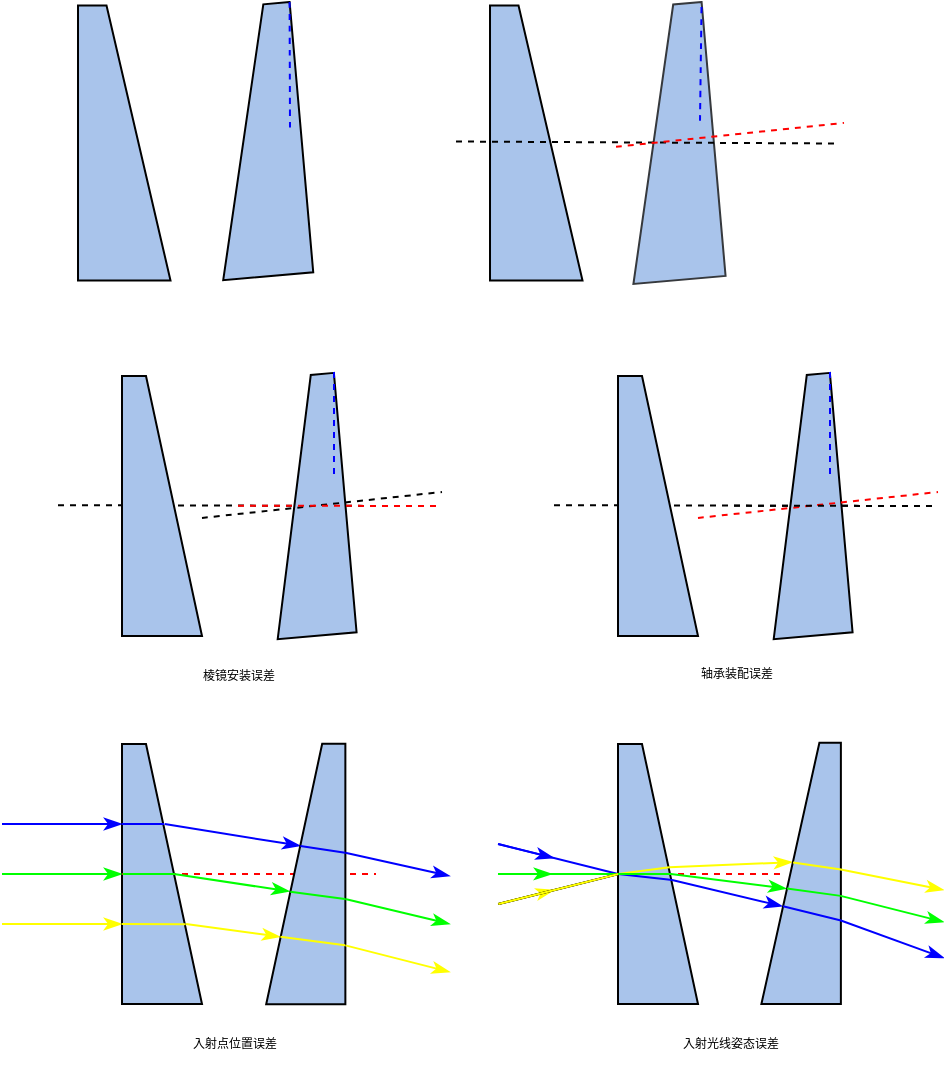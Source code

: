 <mxfile version="20.2.7" type="github">
  <diagram id="E9MvIbREFryEpwZpblNl" name="第 1 页">
    <mxGraphModel dx="833" dy="575" grid="1" gridSize="1" guides="1" tooltips="1" connect="1" arrows="1" fold="1" page="1" pageScale="1" pageWidth="827" pageHeight="1169" math="1" shadow="0">
      <root>
        <mxCell id="0" />
        <mxCell id="1" parent="0" />
        <mxCell id="FLT7gCXpaoDRiRNvlhls-1" value="" style="shape=manualInput;whiteSpace=wrap;html=1;rotation=90;size=32;rounded=0;fillColor=#A9C4EB;" parent="1" vertex="1">
          <mxGeometry x="132.38" y="186.38" width="137.5" height="46.25" as="geometry" />
        </mxCell>
        <mxCell id="FLT7gCXpaoDRiRNvlhls-7" value="" style="shape=manualInput;whiteSpace=wrap;html=1;rotation=85;size=32;flipH=0;flipV=1;rounded=0;fillColor=#A9C4EB;" parent="1" vertex="1">
          <mxGeometry x="199.36" y="185.96" width="135.68" height="45.19" as="geometry" />
        </mxCell>
        <mxCell id="FLT7gCXpaoDRiRNvlhls-10" value="" style="endArrow=none;dashed=1;html=1;rounded=0;" parent="1" edge="1">
          <mxGeometry width="50" height="50" relative="1" as="geometry">
            <mxPoint x="168" y="390.58" as="sourcePoint" />
            <mxPoint x="345" y="391" as="targetPoint" />
          </mxGeometry>
        </mxCell>
        <mxCell id="FLT7gCXpaoDRiRNvlhls-18" value="" style="shape=image;html=1;verticalAlign=top;verticalLabelPosition=bottom;labelBackgroundColor=#ffffff;imageAspect=0;aspect=fixed;image=https://cdn2.iconfinder.com/data/icons/font-awesome/1792/rotate-left-128.png;rounded=0;imageBackground=none;imageBorder=none;fontColor=#000000;perimeterSpacing=0;noLabel=0;direction=east;metaEdit=0;backgroundOutline=0;" parent="1" vertex="1">
          <mxGeometry x="324" y="379.19" width="23.63" height="23.63" as="geometry" />
        </mxCell>
        <mxCell id="FLT7gCXpaoDRiRNvlhls-21" value="" style="shape=manualInput;whiteSpace=wrap;html=1;rotation=90;size=32;rounded=0;fillColor=#A9C4EB;" parent="1" vertex="1">
          <mxGeometry x="338.38" y="186.38" width="137.5" height="46.25" as="geometry" />
        </mxCell>
        <mxCell id="FLT7gCXpaoDRiRNvlhls-22" value="" style="shape=manualInput;whiteSpace=wrap;html=1;rotation=85;size=32;flipH=0;flipV=1;rounded=0;fillColor=#A9C4EB;strokeColor=#36393d;" parent="1" vertex="1">
          <mxGeometry x="404" y="186.38" width="137.5" height="46.25" as="geometry" />
        </mxCell>
        <mxCell id="FLT7gCXpaoDRiRNvlhls-23" value="" style="endArrow=none;dashed=1;html=1;rounded=0;" parent="1" edge="1">
          <mxGeometry width="50" height="50" relative="1" as="geometry">
            <mxPoint x="367" y="208.75" as="sourcePoint" />
            <mxPoint x="558" y="209.75" as="targetPoint" />
          </mxGeometry>
        </mxCell>
        <mxCell id="FLT7gCXpaoDRiRNvlhls-24" value="" style="shape=image;html=1;verticalAlign=top;verticalLabelPosition=bottom;labelBackgroundColor=#ffffff;imageAspect=0;aspect=fixed;image=https://cdn2.iconfinder.com/data/icons/font-awesome/1792/rotate-left-128.png;rounded=0;rotation=-5;" parent="1" vertex="1">
          <mxGeometry x="523" y="189.38" width="23.63" height="23.63" as="geometry" />
        </mxCell>
        <mxCell id="FLT7gCXpaoDRiRNvlhls-26" value="" style="endArrow=none;dashed=1;html=1;rounded=0;fontSize=12;startSize=14;endSize=14;curved=1;fillColor=#f8cecc;strokeColor=#FF0000;" parent="1" edge="1">
          <mxGeometry width="50" height="50" relative="1" as="geometry">
            <mxPoint x="447" y="211.38" as="sourcePoint" />
            <mxPoint x="561" y="199.433" as="targetPoint" />
          </mxGeometry>
        </mxCell>
        <mxCell id="FLT7gCXpaoDRiRNvlhls-28" value="" style="endArrow=none;dashed=1;html=1;rounded=0;fontSize=12;startSize=14;endSize=14;curved=1;entryX=0;entryY=0;entryDx=0;entryDy=0;strokeColor=#0000FF;" parent="1" target="FLT7gCXpaoDRiRNvlhls-7" edge="1">
          <mxGeometry width="50" height="50" relative="1" as="geometry">
            <mxPoint x="284" y="201.75" as="sourcePoint" />
            <mxPoint x="283" y="138.75" as="targetPoint" />
          </mxGeometry>
        </mxCell>
        <mxCell id="FLT7gCXpaoDRiRNvlhls-29" value="" style="endArrow=none;dashed=1;html=1;rounded=0;fontSize=12;startSize=14;endSize=14;curved=1;entryX=0;entryY=0;entryDx=0;entryDy=0;strokeColor=#0000FF;" parent="1" target="FLT7gCXpaoDRiRNvlhls-22" edge="1">
          <mxGeometry width="50" height="50" relative="1" as="geometry">
            <mxPoint x="489" y="198.38" as="sourcePoint" />
            <mxPoint x="490" y="139.38" as="targetPoint" />
          </mxGeometry>
        </mxCell>
        <mxCell id="FLT7gCXpaoDRiRNvlhls-52" value="" style="shape=manualInput;whiteSpace=wrap;html=1;rotation=90;size=28;rounded=0;fillColor=#A9C4EB;" parent="1" vertex="1">
          <mxGeometry x="155" y="555" width="130" height="40" as="geometry" />
        </mxCell>
        <mxCell id="FLT7gCXpaoDRiRNvlhls-71" value="" style="endArrow=none;dashed=1;html=1;rounded=0;strokeColor=#FF0000;" parent="1" edge="1">
          <mxGeometry width="50" height="50" relative="1" as="geometry">
            <mxPoint x="140" y="575" as="sourcePoint" />
            <mxPoint x="327" y="575" as="targetPoint" />
          </mxGeometry>
        </mxCell>
        <mxCell id="FLT7gCXpaoDRiRNvlhls-54" value="" style="endArrow=classicThin;html=1;rounded=0;fontFamily=微软雅黑;fontSize=6;fontColor=#000000;startSize=14;endSize=6;strokeColor=#00FF00;curved=1;entryX=0.5;entryY=1;entryDx=0;entryDy=0;endFill=1;" parent="1" target="FLT7gCXpaoDRiRNvlhls-52" edge="1">
          <mxGeometry width="50" height="50" relative="1" as="geometry">
            <mxPoint x="140" y="575" as="sourcePoint" />
            <mxPoint x="320" y="510" as="targetPoint" />
          </mxGeometry>
        </mxCell>
        <mxCell id="FLT7gCXpaoDRiRNvlhls-56" value="" style="endArrow=classicThin;html=1;rounded=0;fontFamily=微软雅黑;fontSize=6;fontColor=#000000;startSize=14;endSize=6;strokeColor=#0000FF;curved=1;entryX=0.5;entryY=1;entryDx=0;entryDy=0;endFill=1;" parent="1" edge="1">
          <mxGeometry width="50" height="50" relative="1" as="geometry">
            <mxPoint x="140" y="550" as="sourcePoint" />
            <mxPoint x="200" y="550" as="targetPoint" />
          </mxGeometry>
        </mxCell>
        <mxCell id="FLT7gCXpaoDRiRNvlhls-57" value="" style="endArrow=classicThin;html=1;rounded=0;fontFamily=微软雅黑;fontSize=6;fontColor=#000000;startSize=14;endSize=6;strokeColor=#FFFF00;curved=1;entryX=0.5;entryY=1;entryDx=0;entryDy=0;endFill=1;" parent="1" edge="1">
          <mxGeometry width="50" height="50" relative="1" as="geometry">
            <mxPoint x="140" y="600" as="sourcePoint" />
            <mxPoint x="200" y="600" as="targetPoint" />
          </mxGeometry>
        </mxCell>
        <mxCell id="FLT7gCXpaoDRiRNvlhls-66" value="" style="shape=manualInput;whiteSpace=wrap;html=1;rotation=90;size=28;rounded=0;fillColor=#A9C4EB;" parent="1" vertex="1">
          <mxGeometry x="403" y="555" width="130" height="40" as="geometry" />
        </mxCell>
        <mxCell id="FLT7gCXpaoDRiRNvlhls-72" value="" style="endArrow=classicThin;html=1;rounded=0;fontFamily=微软雅黑;fontSize=6;fontColor=#000000;startSize=14;endSize=6;strokeColor=#0000FF;curved=1;endFill=1;" parent="1" edge="1">
          <mxGeometry width="50" height="50" relative="1" as="geometry">
            <mxPoint x="388.1" y="560" as="sourcePoint" />
            <mxPoint x="416" y="567" as="targetPoint" />
          </mxGeometry>
        </mxCell>
        <mxCell id="FLT7gCXpaoDRiRNvlhls-73" value="" style="endArrow=none;html=1;rounded=0;fontFamily=微软雅黑;fontSize=6;fontColor=#000000;startSize=14;endSize=6;strokeColor=#0000FF;curved=1;exitX=0.5;exitY=1;exitDx=0;exitDy=0;" parent="1" source="FLT7gCXpaoDRiRNvlhls-66" edge="1">
          <mxGeometry width="50" height="50" relative="1" as="geometry">
            <mxPoint x="408" y="620" as="sourcePoint" />
            <mxPoint x="388" y="560" as="targetPoint" />
          </mxGeometry>
        </mxCell>
        <mxCell id="FLT7gCXpaoDRiRNvlhls-74" value="" style="endArrow=classicThin;html=1;rounded=0;fontFamily=微软雅黑;fontSize=6;fontColor=#000000;startSize=14;endSize=6;strokeColor=#FFFF00;curved=1;endFill=1;" parent="1" edge="1">
          <mxGeometry width="50" height="50" relative="1" as="geometry">
            <mxPoint x="388" y="590" as="sourcePoint" />
            <mxPoint x="416" y="583" as="targetPoint" />
          </mxGeometry>
        </mxCell>
        <mxCell id="FLT7gCXpaoDRiRNvlhls-75" value="" style="endArrow=none;html=1;rounded=0;fontFamily=微软雅黑;fontSize=6;fontColor=#000000;startSize=14;endSize=6;strokeColor=#000000;curved=1;exitX=0.5;exitY=1;exitDx=0;exitDy=0;" parent="1" edge="1">
          <mxGeometry width="50" height="50" relative="1" as="geometry">
            <mxPoint x="448.2" y="575.0" as="sourcePoint" />
            <mxPoint x="388.2" y="590" as="targetPoint" />
          </mxGeometry>
        </mxCell>
        <mxCell id="FLT7gCXpaoDRiRNvlhls-78" value="" style="endArrow=none;dashed=1;html=1;rounded=0;strokeColor=#FF0000;" parent="1" edge="1">
          <mxGeometry width="50" height="50" relative="1" as="geometry">
            <mxPoint x="388" y="574.94" as="sourcePoint" />
            <mxPoint x="531" y="575" as="targetPoint" />
          </mxGeometry>
        </mxCell>
        <mxCell id="FLT7gCXpaoDRiRNvlhls-76" value="" style="endArrow=none;html=1;rounded=0;fontFamily=微软雅黑;fontSize=6;fontColor=#000000;startSize=14;endSize=6;strokeColor=#00FF00;curved=1;exitX=0.5;exitY=1;exitDx=0;exitDy=0;" parent="1" source="FLT7gCXpaoDRiRNvlhls-66" edge="1">
          <mxGeometry width="50" height="50" relative="1" as="geometry">
            <mxPoint x="458" y="585" as="sourcePoint" />
            <mxPoint x="388" y="575" as="targetPoint" />
          </mxGeometry>
        </mxCell>
        <mxCell id="FLT7gCXpaoDRiRNvlhls-77" value="" style="endArrow=classicThin;html=1;rounded=0;fontFamily=微软雅黑;fontSize=6;fontColor=#000000;startSize=14;endSize=6;strokeColor=#00FF00;curved=1;endFill=1;" parent="1" edge="1">
          <mxGeometry width="50" height="50" relative="1" as="geometry">
            <mxPoint x="389.88" y="574.94" as="sourcePoint" />
            <mxPoint x="415" y="575" as="targetPoint" />
          </mxGeometry>
        </mxCell>
        <mxCell id="FLT7gCXpaoDRiRNvlhls-79" value="" style="endArrow=none;html=1;rounded=0;fontFamily=微软雅黑;fontSize=6;fontColor=#000000;startSize=14;endSize=6;strokeColor=#000000;curved=1;exitX=0.5;exitY=1;exitDx=0;exitDy=0;" parent="1" edge="1">
          <mxGeometry width="50" height="50" relative="1" as="geometry">
            <mxPoint x="448.2" y="575.0" as="sourcePoint" />
            <mxPoint x="388.2" y="590" as="targetPoint" />
          </mxGeometry>
        </mxCell>
        <mxCell id="FLT7gCXpaoDRiRNvlhls-80" value="" style="endArrow=none;html=1;rounded=0;fontFamily=微软雅黑;fontSize=6;fontColor=#000000;startSize=14;endSize=6;strokeColor=#FFFF00;curved=1;exitX=0.5;exitY=1;exitDx=0;exitDy=0;" parent="1" edge="1">
          <mxGeometry width="50" height="50" relative="1" as="geometry">
            <mxPoint x="448.2" y="575.0" as="sourcePoint" />
            <mxPoint x="388.2" y="590" as="targetPoint" />
          </mxGeometry>
        </mxCell>
        <mxCell id="FLT7gCXpaoDRiRNvlhls-81" value="" style="endArrow=none;html=1;rounded=0;fontFamily=微软雅黑;fontSize=6;fontColor=#000000;startSize=14;endSize=6;strokeColor=#FFFF00;curved=1;exitX=0.5;exitY=1;exitDx=0;exitDy=0;entryX=0.474;entryY=0.356;entryDx=0;entryDy=0;entryPerimeter=0;" parent="1" source="FLT7gCXpaoDRiRNvlhls-66" target="FLT7gCXpaoDRiRNvlhls-66" edge="1">
          <mxGeometry width="50" height="50" relative="1" as="geometry">
            <mxPoint x="485" y="582" as="sourcePoint" />
            <mxPoint x="504" y="558" as="targetPoint" />
          </mxGeometry>
        </mxCell>
        <mxCell id="FLT7gCXpaoDRiRNvlhls-82" value="" style="endArrow=none;html=1;rounded=0;fontFamily=微软雅黑;fontSize=6;fontColor=#000000;startSize=14;endSize=6;strokeColor=#0000FF;curved=1;exitX=0.523;exitY=0.318;exitDx=0;exitDy=0;entryX=0.5;entryY=1;entryDx=0;entryDy=0;exitPerimeter=0;" parent="1" source="FLT7gCXpaoDRiRNvlhls-66" target="FLT7gCXpaoDRiRNvlhls-66" edge="1">
          <mxGeometry width="50" height="50" relative="1" as="geometry">
            <mxPoint x="473.76" y="579.0" as="sourcePoint" />
            <mxPoint x="448.0" y="575.62" as="targetPoint" />
          </mxGeometry>
        </mxCell>
        <mxCell id="FLT7gCXpaoDRiRNvlhls-86" value="" style="endArrow=none;html=1;rounded=0;fontFamily=微软雅黑;fontSize=6;fontColor=#000000;startSize=14;endSize=6;strokeColor=#00FF00;curved=1;" parent="1" edge="1">
          <mxGeometry width="50" height="50" relative="1" as="geometry">
            <mxPoint x="448" y="574.98" as="sourcePoint" />
            <mxPoint x="475" y="574.98" as="targetPoint" />
          </mxGeometry>
        </mxCell>
        <mxCell id="FLT7gCXpaoDRiRNvlhls-87" value="" style="endArrow=classicThin;html=1;rounded=0;fontFamily=微软雅黑;fontSize=6;fontColor=#000000;startSize=6;endSize=6;strokeColor=#FFFF00;curved=1;exitX=0.474;exitY=0.356;exitDx=0;exitDy=0;exitPerimeter=0;endFill=1;entryX=0.457;entryY=0.387;entryDx=0;entryDy=0;entryPerimeter=0;" parent="1" source="FLT7gCXpaoDRiRNvlhls-66" edge="1" target="EjsXjk1iRoXSMkVuqYEu-23">
          <mxGeometry width="50" height="50" relative="1" as="geometry">
            <mxPoint x="474" y="571" as="sourcePoint" />
            <mxPoint x="514" y="570" as="targetPoint" />
          </mxGeometry>
        </mxCell>
        <mxCell id="FLT7gCXpaoDRiRNvlhls-88" value="" style="endArrow=classicThin;html=1;rounded=0;fontFamily=微软雅黑;fontSize=6;fontColor=#000000;startSize=6;endSize=6;strokeColor=#00FF00;curved=1;exitX=0.5;exitY=0.339;exitDx=0;exitDy=0;exitPerimeter=0;endFill=1;entryX=0.558;entryY=0.316;entryDx=0;entryDy=0;entryPerimeter=0;" parent="1" source="FLT7gCXpaoDRiRNvlhls-66" edge="1" target="EjsXjk1iRoXSMkVuqYEu-23">
          <mxGeometry width="50" height="50" relative="1" as="geometry">
            <mxPoint x="477" y="579" as="sourcePoint" />
            <mxPoint x="514" y="580" as="targetPoint" />
          </mxGeometry>
        </mxCell>
        <mxCell id="FLT7gCXpaoDRiRNvlhls-89" value="" style="endArrow=none;html=1;rounded=0;fontFamily=微软雅黑;fontSize=6;fontColor=#000000;startSize=6;endSize=6;strokeColor=#0000FF;curved=1;entryX=0.523;entryY=0.324;entryDx=0;entryDy=0;entryPerimeter=0;startArrow=classicThin;startFill=1;exitX=0.626;exitY=0.266;exitDx=0;exitDy=0;exitPerimeter=0;" parent="1" target="FLT7gCXpaoDRiRNvlhls-66" edge="1" source="EjsXjk1iRoXSMkVuqYEu-23">
          <mxGeometry width="50" height="50" relative="1" as="geometry">
            <mxPoint x="513" y="587" as="sourcePoint" />
            <mxPoint x="475" y="578" as="targetPoint" />
          </mxGeometry>
        </mxCell>
        <mxCell id="EjsXjk1iRoXSMkVuqYEu-2" value="" style="endArrow=none;html=1;startSize=6;strokeColor=#0000FF;rounded=0;" edge="1" parent="1">
          <mxGeometry width="50" height="50" relative="1" as="geometry">
            <mxPoint x="200" y="550" as="sourcePoint" />
            <mxPoint x="221" y="550" as="targetPoint" />
          </mxGeometry>
        </mxCell>
        <mxCell id="EjsXjk1iRoXSMkVuqYEu-3" value="" style="endArrow=none;html=1;startSize=6;strokeColor=#00FF00;rounded=0;" edge="1" parent="1">
          <mxGeometry width="50" height="50" relative="1" as="geometry">
            <mxPoint x="200.36" y="574.99" as="sourcePoint" />
            <mxPoint x="226" y="575" as="targetPoint" />
          </mxGeometry>
        </mxCell>
        <mxCell id="EjsXjk1iRoXSMkVuqYEu-4" value="" style="endArrow=none;html=1;startSize=6;strokeColor=#FFFF00;rounded=0;entryX=0.693;entryY=0.205;entryDx=0;entryDy=0;entryPerimeter=0;" edge="1" parent="1" target="FLT7gCXpaoDRiRNvlhls-52">
          <mxGeometry width="50" height="50" relative="1" as="geometry">
            <mxPoint x="200" y="600" as="sourcePoint" />
            <mxPoint x="225.64" y="600.01" as="targetPoint" />
          </mxGeometry>
        </mxCell>
        <mxCell id="EjsXjk1iRoXSMkVuqYEu-6" value="" style="endArrow=classicThin;html=1;rounded=0;fontFamily=微软雅黑;fontSize=6;fontColor=#000000;startSize=6;endSize=6;strokeColor=#0000FF;curved=1;exitX=0.5;exitY=0.339;exitDx=0;exitDy=0;exitPerimeter=0;endFill=1;entryX=0.392;entryY=0.433;entryDx=0;entryDy=0;entryPerimeter=0;" edge="1" parent="1" target="EjsXjk1iRoXSMkVuqYEu-11">
          <mxGeometry width="50" height="50" relative="1" as="geometry">
            <mxPoint x="221.36" y="550" as="sourcePoint" />
            <mxPoint x="260.92" y="555" as="targetPoint" />
          </mxGeometry>
        </mxCell>
        <mxCell id="EjsXjk1iRoXSMkVuqYEu-7" value="" style="endArrow=classicThin;html=1;rounded=0;fontFamily=微软雅黑;fontSize=6;fontColor=#000000;startSize=6;endSize=6;strokeColor=#00FF00;curved=1;exitX=0.5;exitY=0.339;exitDx=0;exitDy=0;exitPerimeter=0;endFill=1;entryX=0.567;entryY=0.296;entryDx=0;entryDy=0;entryPerimeter=0;" edge="1" parent="1" target="EjsXjk1iRoXSMkVuqYEu-11">
          <mxGeometry width="50" height="50" relative="1" as="geometry">
            <mxPoint x="226.0" y="575" as="sourcePoint" />
            <mxPoint x="265.56" y="580" as="targetPoint" />
          </mxGeometry>
        </mxCell>
        <mxCell id="EjsXjk1iRoXSMkVuqYEu-8" value="" style="endArrow=classicThin;html=1;rounded=0;fontFamily=微软雅黑;fontSize=6;fontColor=#000000;startSize=6;endSize=6;strokeColor=#FFFF00;curved=1;exitX=0.5;exitY=0.339;exitDx=0;exitDy=0;exitPerimeter=0;endFill=1;entryX=0.741;entryY=0.177;entryDx=0;entryDy=0;entryPerimeter=0;" edge="1" parent="1" target="EjsXjk1iRoXSMkVuqYEu-11">
          <mxGeometry width="50" height="50" relative="1" as="geometry">
            <mxPoint x="232.0" y="600" as="sourcePoint" />
            <mxPoint x="271.56" y="605" as="targetPoint" />
          </mxGeometry>
        </mxCell>
        <mxCell id="EjsXjk1iRoXSMkVuqYEu-9" value="入射点位置误差" style="text;html=1;resizable=0;autosize=1;align=center;verticalAlign=middle;points=[];fillColor=none;strokeColor=none;rounded=0;fontSize=6;fontColor=#000000;fontFamily=微软雅黑;" vertex="1" parent="1">
          <mxGeometry x="204.13" y="646" width="103" height="27" as="geometry" />
        </mxCell>
        <mxCell id="EjsXjk1iRoXSMkVuqYEu-10" value="入射光线姿态误差" style="text;html=1;resizable=0;autosize=1;align=center;verticalAlign=middle;points=[];fillColor=none;strokeColor=none;rounded=0;fontSize=6;fontColor=#000000;fontFamily=微软雅黑;" vertex="1" parent="1">
          <mxGeometry x="446" y="646" width="115" height="27" as="geometry" />
        </mxCell>
        <mxCell id="EjsXjk1iRoXSMkVuqYEu-11" value="" style="shape=manualInput;whiteSpace=wrap;html=1;rotation=90;size=28;flipH=0;flipV=1;rounded=0;fillColor=#A9C4EB;" vertex="1" parent="1">
          <mxGeometry x="226.8" y="555.21" width="130.18" height="39.59" as="geometry" />
        </mxCell>
        <mxCell id="EjsXjk1iRoXSMkVuqYEu-12" value="" style="endArrow=none;html=1;startSize=6;strokeColor=#0000FF;rounded=0;exitX=0.392;exitY=0.432;exitDx=0;exitDy=0;exitPerimeter=0;entryX=0.418;entryY=0.997;entryDx=0;entryDy=0;entryPerimeter=0;" edge="1" parent="1" source="EjsXjk1iRoXSMkVuqYEu-11" target="EjsXjk1iRoXSMkVuqYEu-11">
          <mxGeometry width="50" height="50" relative="1" as="geometry">
            <mxPoint x="284" y="558" as="sourcePoint" />
            <mxPoint x="309" y="562" as="targetPoint" />
          </mxGeometry>
        </mxCell>
        <mxCell id="EjsXjk1iRoXSMkVuqYEu-13" value="" style="endArrow=none;html=1;startSize=6;strokeColor=#00FF00;rounded=0;exitX=0.568;exitY=0.304;exitDx=0;exitDy=0;exitPerimeter=0;entryX=0.596;entryY=0.994;entryDx=0;entryDy=0;entryPerimeter=0;" edge="1" parent="1" source="EjsXjk1iRoXSMkVuqYEu-11" target="EjsXjk1iRoXSMkVuqYEu-11">
          <mxGeometry width="50" height="50" relative="1" as="geometry">
            <mxPoint x="277.997" y="581.002" as="sourcePoint" />
            <mxPoint x="303.529" y="584.529" as="targetPoint" />
          </mxGeometry>
        </mxCell>
        <mxCell id="EjsXjk1iRoXSMkVuqYEu-14" value="" style="endArrow=none;html=1;startSize=6;strokeColor=#FFFF00;rounded=0;exitX=0.741;exitY=0.18;exitDx=0;exitDy=0;exitPerimeter=0;entryX=0.774;entryY=0.996;entryDx=0;entryDy=0;entryPerimeter=0;" edge="1" parent="1" source="EjsXjk1iRoXSMkVuqYEu-11" target="EjsXjk1iRoXSMkVuqYEu-11">
          <mxGeometry width="50" height="50" relative="1" as="geometry">
            <mxPoint x="272.003" y="605.001" as="sourcePoint" />
            <mxPoint x="303.184" y="608.8" as="targetPoint" />
          </mxGeometry>
        </mxCell>
        <mxCell id="EjsXjk1iRoXSMkVuqYEu-17" value="" style="endArrow=classicThin;html=1;rounded=0;fontFamily=微软雅黑;fontSize=6;fontColor=#000000;startSize=6;endSize=6;strokeColor=#0000FF;curved=1;exitX=0.418;exitY=1;exitDx=0;exitDy=0;exitPerimeter=0;endFill=1;" edge="1" parent="1" source="EjsXjk1iRoXSMkVuqYEu-11">
          <mxGeometry width="50" height="50" relative="1" as="geometry">
            <mxPoint x="309.0" y="561" as="sourcePoint" />
            <mxPoint x="364" y="576" as="targetPoint" />
          </mxGeometry>
        </mxCell>
        <mxCell id="EjsXjk1iRoXSMkVuqYEu-19" value="" style="endArrow=classicThin;html=1;rounded=0;fontFamily=微软雅黑;fontSize=6;fontColor=#000000;startSize=6;endSize=6;strokeColor=#00FF00;curved=1;exitX=0.596;exitY=0.999;exitDx=0;exitDy=0;exitPerimeter=0;endFill=1;" edge="1" parent="1" source="EjsXjk1iRoXSMkVuqYEu-11">
          <mxGeometry width="50" height="50" relative="1" as="geometry">
            <mxPoint x="308.995" y="584.999" as="sourcePoint" />
            <mxPoint x="364" y="600" as="targetPoint" />
          </mxGeometry>
        </mxCell>
        <mxCell id="EjsXjk1iRoXSMkVuqYEu-22" value="" style="endArrow=classicThin;html=1;rounded=0;fontFamily=微软雅黑;fontSize=6;fontColor=#000000;startSize=6;endSize=6;strokeColor=#FFFF00;curved=1;exitX=0.774;exitY=1;exitDx=0;exitDy=0;exitPerimeter=0;endFill=1;" edge="1" parent="1" source="EjsXjk1iRoXSMkVuqYEu-11">
          <mxGeometry width="50" height="50" relative="1" as="geometry">
            <mxPoint x="309.0" y="610.0" as="sourcePoint" />
            <mxPoint x="364" y="624" as="targetPoint" />
          </mxGeometry>
        </mxCell>
        <mxCell id="EjsXjk1iRoXSMkVuqYEu-23" value="" style="shape=manualInput;whiteSpace=wrap;html=1;rotation=90;size=29;flipH=0;flipV=1;rounded=0;fillColor=#A9C4EB;" vertex="1" parent="1">
          <mxGeometry x="474.23" y="554.83" width="130.68" height="39.74" as="geometry" />
        </mxCell>
        <mxCell id="EjsXjk1iRoXSMkVuqYEu-24" value="" style="endArrow=none;html=1;startSize=6;strokeColor=#FFFF00;rounded=0;exitX=0.458;exitY=0.398;exitDx=0;exitDy=0;exitPerimeter=0;entryX=0.485;entryY=1.002;entryDx=0;entryDy=0;entryPerimeter=0;" edge="1" parent="1" source="EjsXjk1iRoXSMkVuqYEu-23" target="EjsXjk1iRoXSMkVuqYEu-23">
          <mxGeometry width="50" height="50" relative="1" as="geometry">
            <mxPoint x="534.998" y="568.996" as="sourcePoint" />
            <mxPoint x="557.366" y="572.38" as="targetPoint" />
          </mxGeometry>
        </mxCell>
        <mxCell id="EjsXjk1iRoXSMkVuqYEu-27" value="" style="endArrow=none;html=1;startSize=6;strokeColor=#00FF00;rounded=0;entryX=0.586;entryY=0.998;entryDx=0;entryDy=0;entryPerimeter=0;exitX=0.558;exitY=0.321;exitDx=0;exitDy=0;exitPerimeter=0;" edge="1" parent="1" source="EjsXjk1iRoXSMkVuqYEu-23" target="EjsXjk1iRoXSMkVuqYEu-23">
          <mxGeometry width="50" height="50" relative="1" as="geometry">
            <mxPoint x="532" y="582" as="sourcePoint" />
            <mxPoint x="555.999" y="585.53" as="targetPoint" />
          </mxGeometry>
        </mxCell>
        <mxCell id="EjsXjk1iRoXSMkVuqYEu-28" value="" style="endArrow=none;html=1;startSize=6;strokeColor=#0000FF;rounded=0;exitX=0.626;exitY=0.272;exitDx=0;exitDy=0;exitPerimeter=0;entryX=0.68;entryY=1.001;entryDx=0;entryDy=0;entryPerimeter=0;" edge="1" parent="1" source="EjsXjk1iRoXSMkVuqYEu-23" target="EjsXjk1iRoXSMkVuqYEu-23">
          <mxGeometry width="50" height="50" relative="1" as="geometry">
            <mxPoint x="530.997" y="591.139" as="sourcePoint" />
            <mxPoint x="559" y="598" as="targetPoint" />
          </mxGeometry>
        </mxCell>
        <mxCell id="EjsXjk1iRoXSMkVuqYEu-29" value="" style="endArrow=classicThin;html=1;rounded=0;fontFamily=微软雅黑;fontSize=6;fontColor=#000000;startSize=6;endSize=6;strokeColor=#0000FF;curved=1;endFill=1;exitX=0.68;exitY=1;exitDx=0;exitDy=0;exitPerimeter=0;" edge="1" parent="1" source="EjsXjk1iRoXSMkVuqYEu-23">
          <mxGeometry width="50" height="50" relative="1" as="geometry">
            <mxPoint x="559" y="598" as="sourcePoint" />
            <mxPoint x="611" y="617" as="targetPoint" />
          </mxGeometry>
        </mxCell>
        <mxCell id="EjsXjk1iRoXSMkVuqYEu-30" value="" style="endArrow=classicThin;html=1;rounded=0;fontFamily=微软雅黑;fontSize=6;fontColor=#000000;startSize=6;endSize=6;strokeColor=#00FF00;curved=1;endFill=1;exitX=0.586;exitY=0.997;exitDx=0;exitDy=0;exitPerimeter=0;" edge="1" parent="1" source="EjsXjk1iRoXSMkVuqYEu-23">
          <mxGeometry width="50" height="50" relative="1" as="geometry">
            <mxPoint x="559" y="586" as="sourcePoint" />
            <mxPoint x="611" y="599" as="targetPoint" />
          </mxGeometry>
        </mxCell>
        <mxCell id="EjsXjk1iRoXSMkVuqYEu-31" value="" style="endArrow=classicThin;html=1;rounded=0;fontFamily=微软雅黑;fontSize=6;fontColor=#000000;startSize=6;endSize=6;strokeColor=#FFFF00;curved=1;exitX=0.485;exitY=0.999;exitDx=0;exitDy=0;exitPerimeter=0;endFill=1;" edge="1" parent="1" source="EjsXjk1iRoXSMkVuqYEu-23">
          <mxGeometry width="50" height="50" relative="1" as="geometry">
            <mxPoint x="559.005" y="573.004" as="sourcePoint" />
            <mxPoint x="611" y="583" as="targetPoint" />
          </mxGeometry>
        </mxCell>
        <mxCell id="EjsXjk1iRoXSMkVuqYEu-32" value="" style="shape=manualInput;whiteSpace=wrap;html=1;rotation=90;size=28;rounded=0;fillColor=#A9C4EB;" vertex="1" parent="1">
          <mxGeometry x="155" y="371" width="130" height="40" as="geometry" />
        </mxCell>
        <mxCell id="EjsXjk1iRoXSMkVuqYEu-33" value="" style="shape=manualInput;whiteSpace=wrap;html=1;rotation=85;size=28;flipH=0;flipV=1;rounded=0;fillColor=#A9C4EB;" vertex="1" parent="1">
          <mxGeometry x="226.8" y="371.21" width="130.18" height="39.59" as="geometry" />
        </mxCell>
        <mxCell id="FLT7gCXpaoDRiRNvlhls-49" value="" style="endArrow=none;dashed=1;html=1;rounded=0;fontSize=12;startSize=14;endSize=14;curved=1;fillColor=#f8cecc;strokeColor=#000000;" parent="1" edge="1">
          <mxGeometry width="50" height="50" relative="1" as="geometry">
            <mxPoint x="240" y="396.97" as="sourcePoint" />
            <mxPoint x="360" y="384" as="targetPoint" />
          </mxGeometry>
        </mxCell>
        <mxCell id="FLT7gCXpaoDRiRNvlhls-45" value="" style="endArrow=none;dashed=1;html=1;rounded=0;strokeColor=#FF0000;" parent="1" edge="1">
          <mxGeometry width="50" height="50" relative="1" as="geometry">
            <mxPoint x="258" y="390.84" as="sourcePoint" />
            <mxPoint x="357" y="391" as="targetPoint" />
          </mxGeometry>
        </mxCell>
        <mxCell id="EjsXjk1iRoXSMkVuqYEu-38" value="" style="endArrow=none;dashed=1;html=1;rounded=0;startSize=6;strokeColor=#0000FF;" edge="1" parent="1">
          <mxGeometry width="50" height="50" relative="1" as="geometry">
            <mxPoint x="306" y="324" as="sourcePoint" />
            <mxPoint x="306" y="375" as="targetPoint" />
          </mxGeometry>
        </mxCell>
        <mxCell id="EjsXjk1iRoXSMkVuqYEu-39" value="棱镜安装误差" style="text;html=1;resizable=0;autosize=1;align=center;verticalAlign=middle;points=[];fillColor=none;strokeColor=none;rounded=0;fontSize=6;fontColor=#000000;fontFamily=微软雅黑;" vertex="1" parent="1">
          <mxGeometry x="212" y="462" width="91" height="27" as="geometry" />
        </mxCell>
        <mxCell id="EjsXjk1iRoXSMkVuqYEu-40" value="" style="endArrow=none;dashed=1;html=1;rounded=0;" edge="1" parent="1">
          <mxGeometry width="50" height="50" relative="1" as="geometry">
            <mxPoint x="416" y="390.58" as="sourcePoint" />
            <mxPoint x="593" y="391" as="targetPoint" />
          </mxGeometry>
        </mxCell>
        <mxCell id="EjsXjk1iRoXSMkVuqYEu-41" value="" style="shape=image;html=1;verticalAlign=top;verticalLabelPosition=bottom;labelBackgroundColor=#ffffff;imageAspect=0;aspect=fixed;image=https://cdn2.iconfinder.com/data/icons/font-awesome/1792/rotate-left-128.png;rounded=0;imageBackground=none;imageBorder=none;fontColor=#000000;perimeterSpacing=0;noLabel=0;direction=east;metaEdit=0;backgroundOutline=0;rotation=-15;" vertex="1" parent="1">
          <mxGeometry x="570.91" y="373" width="23.63" height="23.63" as="geometry" />
        </mxCell>
        <mxCell id="EjsXjk1iRoXSMkVuqYEu-42" value="" style="shape=manualInput;whiteSpace=wrap;html=1;rotation=90;size=28;rounded=0;fillColor=#A9C4EB;" vertex="1" parent="1">
          <mxGeometry x="403" y="371" width="130" height="40" as="geometry" />
        </mxCell>
        <mxCell id="EjsXjk1iRoXSMkVuqYEu-43" value="" style="shape=manualInput;whiteSpace=wrap;html=1;rotation=85;size=28;flipH=0;flipV=1;rounded=0;fillColor=#A9C4EB;" vertex="1" parent="1">
          <mxGeometry x="474.8" y="371.21" width="130.18" height="39.59" as="geometry" />
        </mxCell>
        <mxCell id="EjsXjk1iRoXSMkVuqYEu-44" value="" style="endArrow=none;dashed=1;html=1;rounded=0;fontSize=12;startSize=14;endSize=14;curved=1;fillColor=#f8cecc;strokeColor=#FF0000;" edge="1" parent="1">
          <mxGeometry width="50" height="50" relative="1" as="geometry">
            <mxPoint x="488" y="396.97" as="sourcePoint" />
            <mxPoint x="608" y="384" as="targetPoint" />
          </mxGeometry>
        </mxCell>
        <mxCell id="EjsXjk1iRoXSMkVuqYEu-45" value="" style="endArrow=none;dashed=1;html=1;rounded=0;strokeColor=#000000;" edge="1" parent="1">
          <mxGeometry width="50" height="50" relative="1" as="geometry">
            <mxPoint x="506" y="390.84" as="sourcePoint" />
            <mxPoint x="605" y="391" as="targetPoint" />
          </mxGeometry>
        </mxCell>
        <mxCell id="EjsXjk1iRoXSMkVuqYEu-46" value="" style="endArrow=none;dashed=1;html=1;rounded=0;startSize=6;strokeColor=#0000FF;" edge="1" parent="1">
          <mxGeometry width="50" height="50" relative="1" as="geometry">
            <mxPoint x="554" y="324" as="sourcePoint" />
            <mxPoint x="554" y="375" as="targetPoint" />
          </mxGeometry>
        </mxCell>
        <mxCell id="EjsXjk1iRoXSMkVuqYEu-48" value="轴承装配误差" style="text;html=1;resizable=0;autosize=1;align=center;verticalAlign=middle;points=[];fillColor=none;strokeColor=none;rounded=0;fontSize=6;fontColor=#000000;fontFamily=微软雅黑;" vertex="1" parent="1">
          <mxGeometry x="462" y="462" width="90" height="26" as="geometry" />
        </mxCell>
      </root>
    </mxGraphModel>
  </diagram>
</mxfile>
